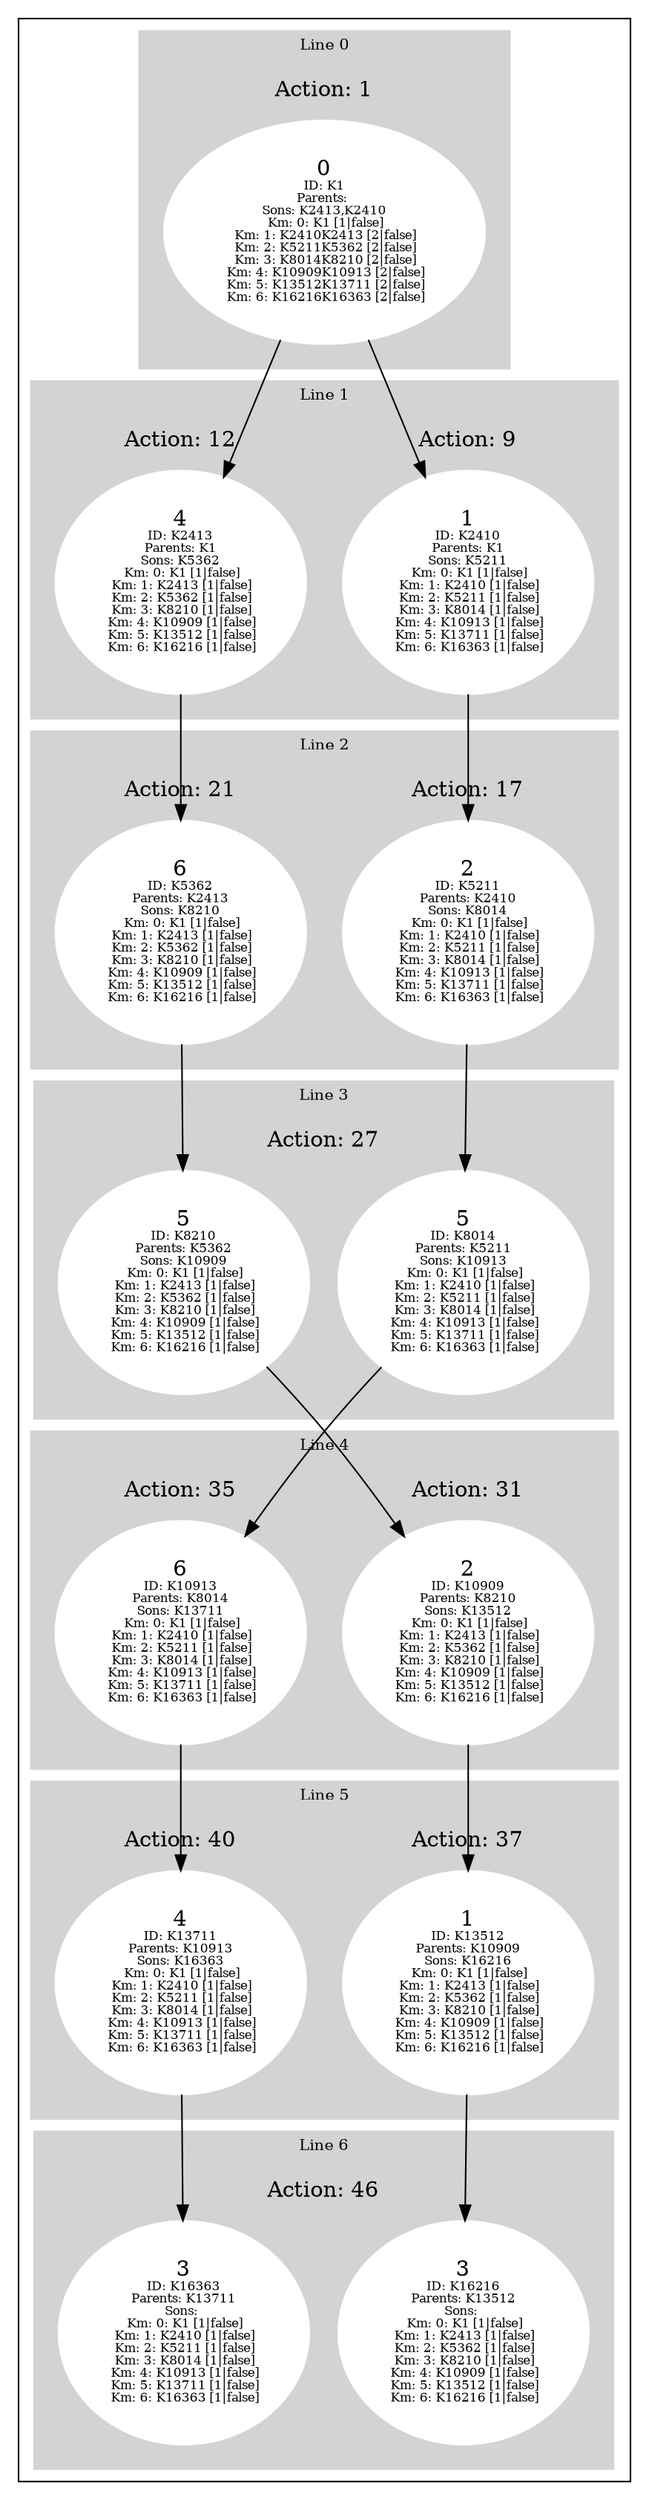 digraph G {
subgraph cluster_info {
        subgraph cluster_0 {
        style=filled;
        color=lightgrey;
        node [style=filled,color=white];
        subgraph cluster_act_1 {
label = "Action: 1"step_K1 [label=<0<BR /><FONT POINT-SIZE="8">ID: K1</FONT><BR /><FONT POINT-SIZE="8">Parents: </FONT><BR /><FONT POINT-SIZE="8">Sons: K2413,K2410</FONT><BR /><FONT POINT-SIZE="8"> Km: 0: K1 [1|false]</FONT><BR /><FONT POINT-SIZE="8"> Km: 1: K2410K2413 [2|false]</FONT><BR /><FONT POINT-SIZE="8"> Km: 2: K5211K5362 [2|false]</FONT><BR /><FONT POINT-SIZE="8"> Km: 3: K8014K8210 [2|false]</FONT><BR /><FONT POINT-SIZE="8"> Km: 4: K10909K10913 [2|false]</FONT><BR /><FONT POINT-SIZE="8"> Km: 5: K13512K13711 [2|false]</FONT><BR /><FONT POINT-SIZE="8"> Km: 6: K16216K16363 [2|false]</FONT>>]
}

        fontsize="10"
        label = "Line 0";
        }

        subgraph cluster_4 {
        style=filled;
        color=lightgrey;
        node [style=filled,color=white];
        subgraph cluster_act_31 {
label = "Action: 31"step_K10909 [label=<2<BR /><FONT POINT-SIZE="8">ID: K10909</FONT><BR /><FONT POINT-SIZE="8">Parents: K8210</FONT><BR /><FONT POINT-SIZE="8">Sons: K13512</FONT><BR /><FONT POINT-SIZE="8"> Km: 0: K1 [1|false]</FONT><BR /><FONT POINT-SIZE="8"> Km: 1: K2413 [1|false]</FONT><BR /><FONT POINT-SIZE="8"> Km: 2: K5362 [1|false]</FONT><BR /><FONT POINT-SIZE="8"> Km: 3: K8210 [1|false]</FONT><BR /><FONT POINT-SIZE="8"> Km: 4: K10909 [1|false]</FONT><BR /><FONT POINT-SIZE="8"> Km: 5: K13512 [1|false]</FONT><BR /><FONT POINT-SIZE="8"> Km: 6: K16216 [1|false]</FONT>>]
}
subgraph cluster_act_35 {
label = "Action: 35"step_K10913 [label=<6<BR /><FONT POINT-SIZE="8">ID: K10913</FONT><BR /><FONT POINT-SIZE="8">Parents: K8014</FONT><BR /><FONT POINT-SIZE="8">Sons: K13711</FONT><BR /><FONT POINT-SIZE="8"> Km: 0: K1 [1|false]</FONT><BR /><FONT POINT-SIZE="8"> Km: 1: K2410 [1|false]</FONT><BR /><FONT POINT-SIZE="8"> Km: 2: K5211 [1|false]</FONT><BR /><FONT POINT-SIZE="8"> Km: 3: K8014 [1|false]</FONT><BR /><FONT POINT-SIZE="8"> Km: 4: K10913 [1|false]</FONT><BR /><FONT POINT-SIZE="8"> Km: 5: K13711 [1|false]</FONT><BR /><FONT POINT-SIZE="8"> Km: 6: K16363 [1|false]</FONT>>]
}

        fontsize="10"
        label = "Line 4";
        }

        subgraph cluster_2 {
        style=filled;
        color=lightgrey;
        node [style=filled,color=white];
        subgraph cluster_act_17 {
label = "Action: 17"step_K5211 [label=<2<BR /><FONT POINT-SIZE="8">ID: K5211</FONT><BR /><FONT POINT-SIZE="8">Parents: K2410</FONT><BR /><FONT POINT-SIZE="8">Sons: K8014</FONT><BR /><FONT POINT-SIZE="8"> Km: 0: K1 [1|false]</FONT><BR /><FONT POINT-SIZE="8"> Km: 1: K2410 [1|false]</FONT><BR /><FONT POINT-SIZE="8"> Km: 2: K5211 [1|false]</FONT><BR /><FONT POINT-SIZE="8"> Km: 3: K8014 [1|false]</FONT><BR /><FONT POINT-SIZE="8"> Km: 4: K10913 [1|false]</FONT><BR /><FONT POINT-SIZE="8"> Km: 5: K13711 [1|false]</FONT><BR /><FONT POINT-SIZE="8"> Km: 6: K16363 [1|false]</FONT>>]
}
subgraph cluster_act_21 {
label = "Action: 21"step_K5362 [label=<6<BR /><FONT POINT-SIZE="8">ID: K5362</FONT><BR /><FONT POINT-SIZE="8">Parents: K2413</FONT><BR /><FONT POINT-SIZE="8">Sons: K8210</FONT><BR /><FONT POINT-SIZE="8"> Km: 0: K1 [1|false]</FONT><BR /><FONT POINT-SIZE="8"> Km: 1: K2413 [1|false]</FONT><BR /><FONT POINT-SIZE="8"> Km: 2: K5362 [1|false]</FONT><BR /><FONT POINT-SIZE="8"> Km: 3: K8210 [1|false]</FONT><BR /><FONT POINT-SIZE="8"> Km: 4: K10909 [1|false]</FONT><BR /><FONT POINT-SIZE="8"> Km: 5: K13512 [1|false]</FONT><BR /><FONT POINT-SIZE="8"> Km: 6: K16216 [1|false]</FONT>>]
}

        fontsize="10"
        label = "Line 2";
        }

        subgraph cluster_3 {
        style=filled;
        color=lightgrey;
        node [style=filled,color=white];
        subgraph cluster_act_27 {
label = "Action: 27"step_K8014 [label=<5<BR /><FONT POINT-SIZE="8">ID: K8014</FONT><BR /><FONT POINT-SIZE="8">Parents: K5211</FONT><BR /><FONT POINT-SIZE="8">Sons: K10913</FONT><BR /><FONT POINT-SIZE="8"> Km: 0: K1 [1|false]</FONT><BR /><FONT POINT-SIZE="8"> Km: 1: K2410 [1|false]</FONT><BR /><FONT POINT-SIZE="8"> Km: 2: K5211 [1|false]</FONT><BR /><FONT POINT-SIZE="8"> Km: 3: K8014 [1|false]</FONT><BR /><FONT POINT-SIZE="8"> Km: 4: K10913 [1|false]</FONT><BR /><FONT POINT-SIZE="8"> Km: 5: K13711 [1|false]</FONT><BR /><FONT POINT-SIZE="8"> Km: 6: K16363 [1|false]</FONT>>]
step_K8210 [label=<5<BR /><FONT POINT-SIZE="8">ID: K8210</FONT><BR /><FONT POINT-SIZE="8">Parents: K5362</FONT><BR /><FONT POINT-SIZE="8">Sons: K10909</FONT><BR /><FONT POINT-SIZE="8"> Km: 0: K1 [1|false]</FONT><BR /><FONT POINT-SIZE="8"> Km: 1: K2413 [1|false]</FONT><BR /><FONT POINT-SIZE="8"> Km: 2: K5362 [1|false]</FONT><BR /><FONT POINT-SIZE="8"> Km: 3: K8210 [1|false]</FONT><BR /><FONT POINT-SIZE="8"> Km: 4: K10909 [1|false]</FONT><BR /><FONT POINT-SIZE="8"> Km: 5: K13512 [1|false]</FONT><BR /><FONT POINT-SIZE="8"> Km: 6: K16216 [1|false]</FONT>>]
}
subgraph cluster_act_27 {
label = "Action: 27"step_K8014 [label=<5<BR /><FONT POINT-SIZE="8">ID: K8014</FONT><BR /><FONT POINT-SIZE="8">Parents: K5211</FONT><BR /><FONT POINT-SIZE="8">Sons: K10913</FONT><BR /><FONT POINT-SIZE="8"> Km: 0: K1 [1|false]</FONT><BR /><FONT POINT-SIZE="8"> Km: 1: K2410 [1|false]</FONT><BR /><FONT POINT-SIZE="8"> Km: 2: K5211 [1|false]</FONT><BR /><FONT POINT-SIZE="8"> Km: 3: K8014 [1|false]</FONT><BR /><FONT POINT-SIZE="8"> Km: 4: K10913 [1|false]</FONT><BR /><FONT POINT-SIZE="8"> Km: 5: K13711 [1|false]</FONT><BR /><FONT POINT-SIZE="8"> Km: 6: K16363 [1|false]</FONT>>]
step_K8210 [label=<5<BR /><FONT POINT-SIZE="8">ID: K8210</FONT><BR /><FONT POINT-SIZE="8">Parents: K5362</FONT><BR /><FONT POINT-SIZE="8">Sons: K10909</FONT><BR /><FONT POINT-SIZE="8"> Km: 0: K1 [1|false]</FONT><BR /><FONT POINT-SIZE="8"> Km: 1: K2413 [1|false]</FONT><BR /><FONT POINT-SIZE="8"> Km: 2: K5362 [1|false]</FONT><BR /><FONT POINT-SIZE="8"> Km: 3: K8210 [1|false]</FONT><BR /><FONT POINT-SIZE="8"> Km: 4: K10909 [1|false]</FONT><BR /><FONT POINT-SIZE="8"> Km: 5: K13512 [1|false]</FONT><BR /><FONT POINT-SIZE="8"> Km: 6: K16216 [1|false]</FONT>>]
}

        fontsize="10"
        label = "Line 3";
        }

        subgraph cluster_5 {
        style=filled;
        color=lightgrey;
        node [style=filled,color=white];
        subgraph cluster_act_40 {
label = "Action: 40"step_K13711 [label=<4<BR /><FONT POINT-SIZE="8">ID: K13711</FONT><BR /><FONT POINT-SIZE="8">Parents: K10913</FONT><BR /><FONT POINT-SIZE="8">Sons: K16363</FONT><BR /><FONT POINT-SIZE="8"> Km: 0: K1 [1|false]</FONT><BR /><FONT POINT-SIZE="8"> Km: 1: K2410 [1|false]</FONT><BR /><FONT POINT-SIZE="8"> Km: 2: K5211 [1|false]</FONT><BR /><FONT POINT-SIZE="8"> Km: 3: K8014 [1|false]</FONT><BR /><FONT POINT-SIZE="8"> Km: 4: K10913 [1|false]</FONT><BR /><FONT POINT-SIZE="8"> Km: 5: K13711 [1|false]</FONT><BR /><FONT POINT-SIZE="8"> Km: 6: K16363 [1|false]</FONT>>]
}
subgraph cluster_act_37 {
label = "Action: 37"step_K13512 [label=<1<BR /><FONT POINT-SIZE="8">ID: K13512</FONT><BR /><FONT POINT-SIZE="8">Parents: K10909</FONT><BR /><FONT POINT-SIZE="8">Sons: K16216</FONT><BR /><FONT POINT-SIZE="8"> Km: 0: K1 [1|false]</FONT><BR /><FONT POINT-SIZE="8"> Km: 1: K2413 [1|false]</FONT><BR /><FONT POINT-SIZE="8"> Km: 2: K5362 [1|false]</FONT><BR /><FONT POINT-SIZE="8"> Km: 3: K8210 [1|false]</FONT><BR /><FONT POINT-SIZE="8"> Km: 4: K10909 [1|false]</FONT><BR /><FONT POINT-SIZE="8"> Km: 5: K13512 [1|false]</FONT><BR /><FONT POINT-SIZE="8"> Km: 6: K16216 [1|false]</FONT>>]
}

        fontsize="10"
        label = "Line 5";
        }

        subgraph cluster_6 {
        style=filled;
        color=lightgrey;
        node [style=filled,color=white];
        subgraph cluster_act_46 {
label = "Action: 46"step_K16216 [label=<3<BR /><FONT POINT-SIZE="8">ID: K16216</FONT><BR /><FONT POINT-SIZE="8">Parents: K13512</FONT><BR /><FONT POINT-SIZE="8">Sons: </FONT><BR /><FONT POINT-SIZE="8"> Km: 0: K1 [1|false]</FONT><BR /><FONT POINT-SIZE="8"> Km: 1: K2413 [1|false]</FONT><BR /><FONT POINT-SIZE="8"> Km: 2: K5362 [1|false]</FONT><BR /><FONT POINT-SIZE="8"> Km: 3: K8210 [1|false]</FONT><BR /><FONT POINT-SIZE="8"> Km: 4: K10909 [1|false]</FONT><BR /><FONT POINT-SIZE="8"> Km: 5: K13512 [1|false]</FONT><BR /><FONT POINT-SIZE="8"> Km: 6: K16216 [1|false]</FONT>>]
step_K16363 [label=<3<BR /><FONT POINT-SIZE="8">ID: K16363</FONT><BR /><FONT POINT-SIZE="8">Parents: K13711</FONT><BR /><FONT POINT-SIZE="8">Sons: </FONT><BR /><FONT POINT-SIZE="8"> Km: 0: K1 [1|false]</FONT><BR /><FONT POINT-SIZE="8"> Km: 1: K2410 [1|false]</FONT><BR /><FONT POINT-SIZE="8"> Km: 2: K5211 [1|false]</FONT><BR /><FONT POINT-SIZE="8"> Km: 3: K8014 [1|false]</FONT><BR /><FONT POINT-SIZE="8"> Km: 4: K10913 [1|false]</FONT><BR /><FONT POINT-SIZE="8"> Km: 5: K13711 [1|false]</FONT><BR /><FONT POINT-SIZE="8"> Km: 6: K16363 [1|false]</FONT>>]
}
subgraph cluster_act_46 {
label = "Action: 46"step_K16216 [label=<3<BR /><FONT POINT-SIZE="8">ID: K16216</FONT><BR /><FONT POINT-SIZE="8">Parents: K13512</FONT><BR /><FONT POINT-SIZE="8">Sons: </FONT><BR /><FONT POINT-SIZE="8"> Km: 0: K1 [1|false]</FONT><BR /><FONT POINT-SIZE="8"> Km: 1: K2413 [1|false]</FONT><BR /><FONT POINT-SIZE="8"> Km: 2: K5362 [1|false]</FONT><BR /><FONT POINT-SIZE="8"> Km: 3: K8210 [1|false]</FONT><BR /><FONT POINT-SIZE="8"> Km: 4: K10909 [1|false]</FONT><BR /><FONT POINT-SIZE="8"> Km: 5: K13512 [1|false]</FONT><BR /><FONT POINT-SIZE="8"> Km: 6: K16216 [1|false]</FONT>>]
step_K16363 [label=<3<BR /><FONT POINT-SIZE="8">ID: K16363</FONT><BR /><FONT POINT-SIZE="8">Parents: K13711</FONT><BR /><FONT POINT-SIZE="8">Sons: </FONT><BR /><FONT POINT-SIZE="8"> Km: 0: K1 [1|false]</FONT><BR /><FONT POINT-SIZE="8"> Km: 1: K2410 [1|false]</FONT><BR /><FONT POINT-SIZE="8"> Km: 2: K5211 [1|false]</FONT><BR /><FONT POINT-SIZE="8"> Km: 3: K8014 [1|false]</FONT><BR /><FONT POINT-SIZE="8"> Km: 4: K10913 [1|false]</FONT><BR /><FONT POINT-SIZE="8"> Km: 5: K13711 [1|false]</FONT><BR /><FONT POINT-SIZE="8"> Km: 6: K16363 [1|false]</FONT>>]
}

        fontsize="10"
        label = "Line 6";
        }

        subgraph cluster_1 {
        style=filled;
        color=lightgrey;
        node [style=filled,color=white];
        subgraph cluster_act_12 {
label = "Action: 12"step_K2413 [label=<4<BR /><FONT POINT-SIZE="8">ID: K2413</FONT><BR /><FONT POINT-SIZE="8">Parents: K1</FONT><BR /><FONT POINT-SIZE="8">Sons: K5362</FONT><BR /><FONT POINT-SIZE="8"> Km: 0: K1 [1|false]</FONT><BR /><FONT POINT-SIZE="8"> Km: 1: K2413 [1|false]</FONT><BR /><FONT POINT-SIZE="8"> Km: 2: K5362 [1|false]</FONT><BR /><FONT POINT-SIZE="8"> Km: 3: K8210 [1|false]</FONT><BR /><FONT POINT-SIZE="8"> Km: 4: K10909 [1|false]</FONT><BR /><FONT POINT-SIZE="8"> Km: 5: K13512 [1|false]</FONT><BR /><FONT POINT-SIZE="8"> Km: 6: K16216 [1|false]</FONT>>]
}
subgraph cluster_act_9 {
label = "Action: 9"step_K2410 [label=<1<BR /><FONT POINT-SIZE="8">ID: K2410</FONT><BR /><FONT POINT-SIZE="8">Parents: K1</FONT><BR /><FONT POINT-SIZE="8">Sons: K5211</FONT><BR /><FONT POINT-SIZE="8"> Km: 0: K1 [1|false]</FONT><BR /><FONT POINT-SIZE="8"> Km: 1: K2410 [1|false]</FONT><BR /><FONT POINT-SIZE="8"> Km: 2: K5211 [1|false]</FONT><BR /><FONT POINT-SIZE="8"> Km: 3: K8014 [1|false]</FONT><BR /><FONT POINT-SIZE="8"> Km: 4: K10913 [1|false]</FONT><BR /><FONT POINT-SIZE="8"> Km: 5: K13711 [1|false]</FONT><BR /><FONT POINT-SIZE="8"> Km: 6: K16363 [1|false]</FONT>>]
}

        fontsize="10"
        label = "Line 1";
        }
step_K5211 -> step_K8014; 
step_K1 -> step_K2410; 
step_K8014 -> step_K10913; 
step_K1 -> step_K2413; 
step_K13512 -> step_K16216; 
step_K8210 -> step_K10909; 
step_K5362 -> step_K8210; 
step_K10909 -> step_K13512; 
step_K2413 -> step_K5362; 
step_K2410 -> step_K5211; 
step_K10913 -> step_K13711; 
step_K13711 -> step_K16363; 
}}